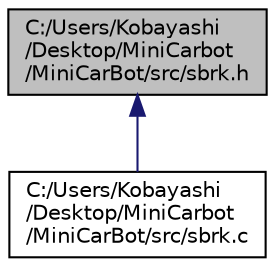 digraph "C:/Users/Kobayashi/Desktop/MiniCarbot/MiniCarBot/src/sbrk.h"
{
 // LATEX_PDF_SIZE
  edge [fontname="Helvetica",fontsize="10",labelfontname="Helvetica",labelfontsize="10"];
  node [fontname="Helvetica",fontsize="10",shape=record];
  Node1 [label="C:/Users/Kobayashi\l/Desktop/MiniCarbot\l/MiniCarBot/src/sbrk.h",height=0.2,width=0.4,color="black", fillcolor="grey75", style="filled", fontcolor="black",tooltip=" "];
  Node1 -> Node2 [dir="back",color="midnightblue",fontsize="10",style="solid",fontname="Helvetica"];
  Node2 [label="C:/Users/Kobayashi\l/Desktop/MiniCarbot\l/MiniCarBot/src/sbrk.c",height=0.2,width=0.4,color="black", fillcolor="white", style="filled",URL="$sbrk_8c.html",tooltip=" "];
}
